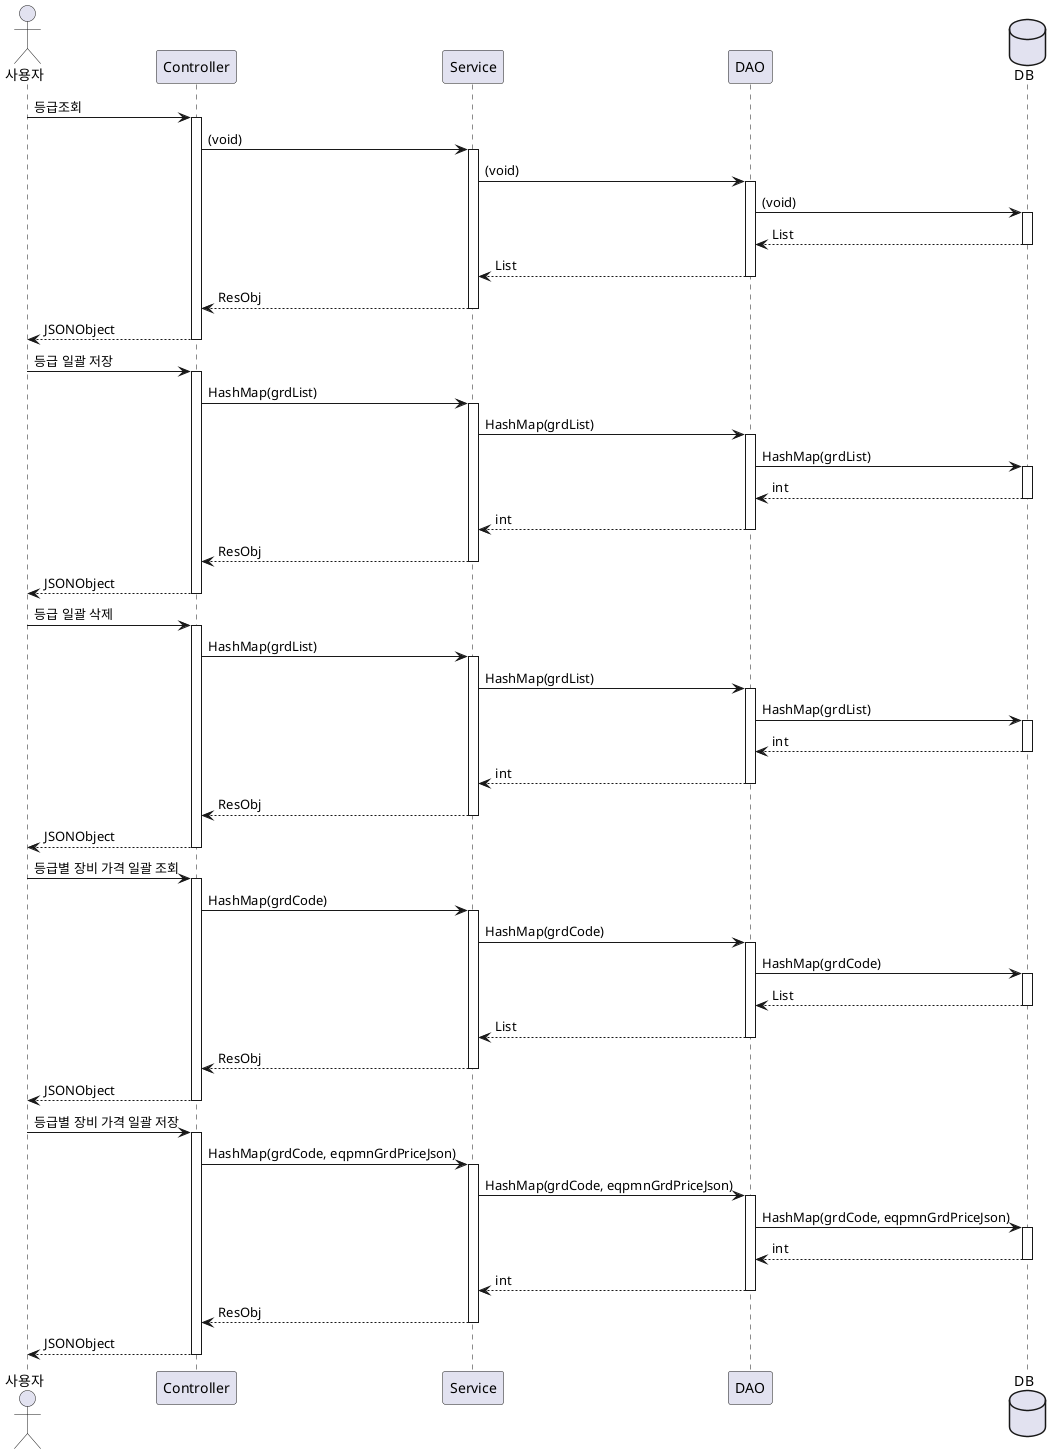 @startuml

actor "사용자" as user
participant "Controller" as controller
participant "Service" as service
participant "DAO" as dao
database "DB" as db

' 등급조회
user -> controller : 등급조회
activate controller
controller -> service : (void)
activate service
service -> dao: (void)
activate dao
dao -> db: (void)
activate db
dao <-- db: List
deactivate db
service <-- dao: List
deactivate dao
controller <-- service: ResObj
deactivate service
user <-- controller: JSONObject
deactivate controller

' 등급 일괄 저장
user -> controller : 등급 일괄 저장
activate controller
controller -> service : HashMap(grdList)
activate service
service -> dao: HashMap(grdList)
activate dao
dao -> db: HashMap(grdList)
activate db
dao <-- db: int
deactivate db
service <-- dao: int
deactivate dao
controller <-- service: ResObj
deactivate service
user <-- controller: JSONObject
deactivate controller

' 등급 일괄 삭제
user -> controller : 등급 일괄 삭제
activate controller
controller -> service : HashMap(grdList)
activate service
service -> dao: HashMap(grdList)
activate dao
dao -> db: HashMap(grdList)
activate db
dao <-- db: int
deactivate db
service <-- dao: int
deactivate dao
controller <-- service: ResObj
deactivate service
user <-- controller: JSONObject
deactivate controller

' 등급별 장비 가격 일괄 조회
user -> controller : 등급별 장비 가격 일괄 조회
activate controller
controller -> service : HashMap(grdCode)
activate service
service -> dao: HashMap(grdCode)
activate dao
dao -> db: HashMap(grdCode)
activate db
dao <-- db: List
deactivate db
service <-- dao: List
deactivate dao
controller <-- service: ResObj
deactivate service
user <-- controller: JSONObject
deactivate controller

' 등급별 장비 가격 일괄 저장
user -> controller : 등급별 장비 가격 일괄 저장
activate controller
controller -> service : HashMap(grdCode, eqpmnGrdPriceJson)
activate service
service -> dao: HashMap(grdCode, eqpmnGrdPriceJson)
activate dao
dao -> db: HashMap(grdCode, eqpmnGrdPriceJson)
activate db
dao <-- db: int
deactivate db
service <-- dao: int
deactivate dao
controller <-- service: ResObj
deactivate service
user <-- controller: JSONObject
deactivate controller

@enduml
